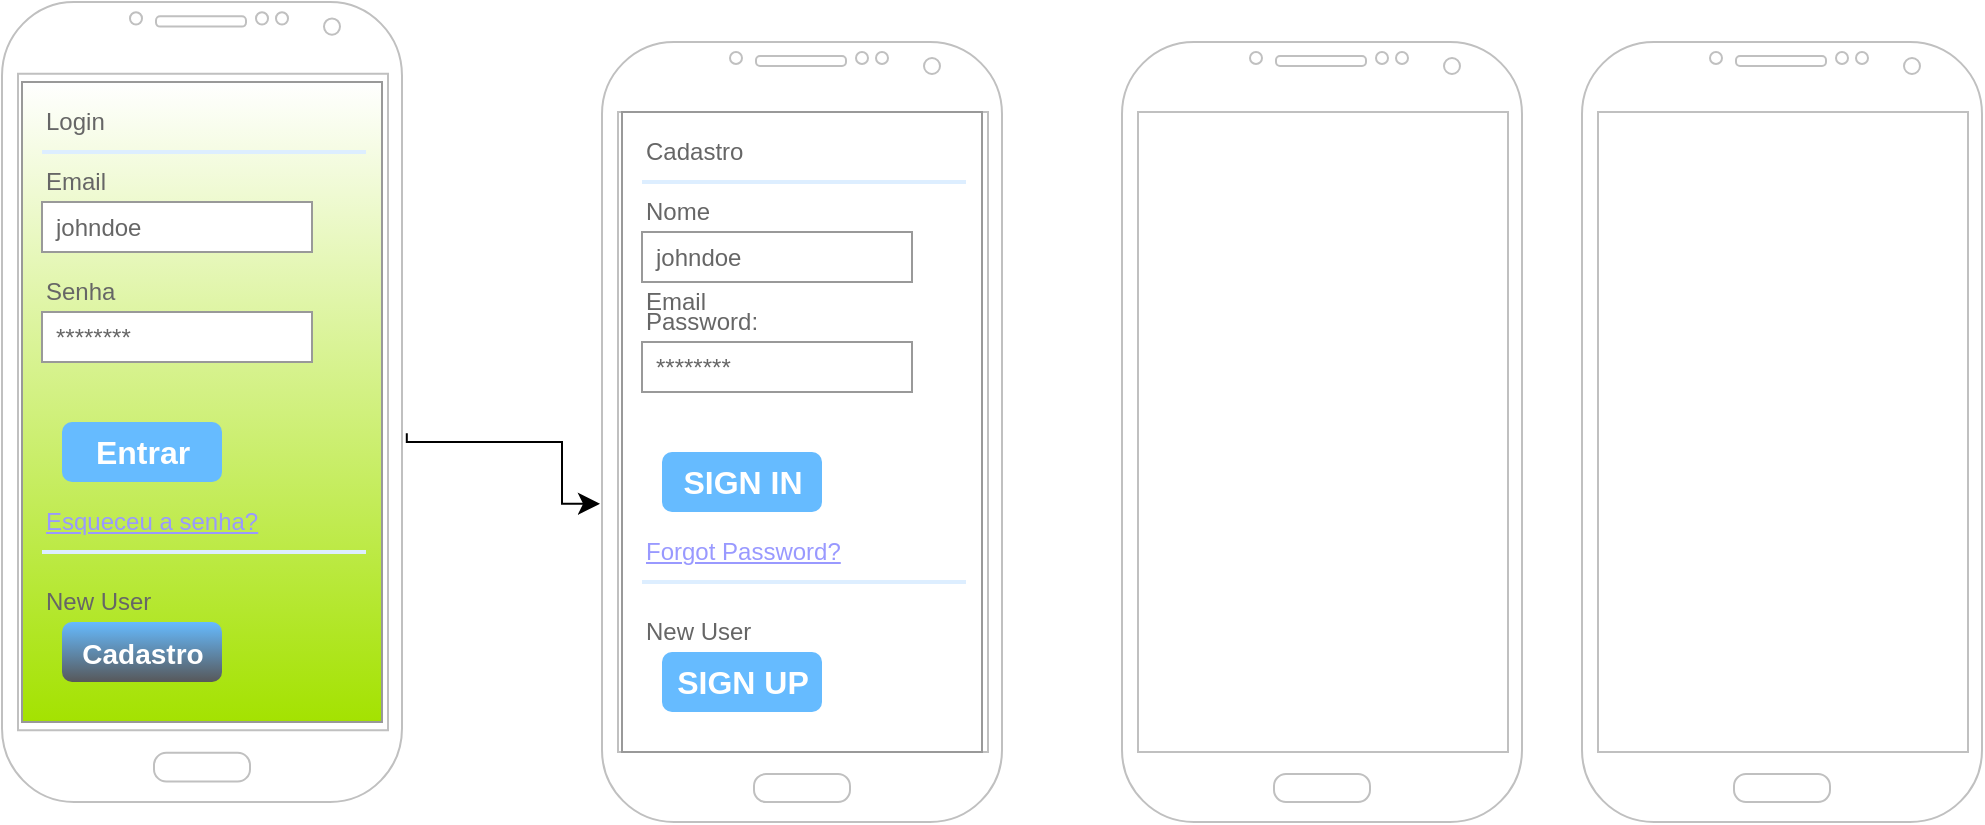 <mxfile version="22.0.8" type="github">
  <diagram name="Page-1" id="m7MwxCSqvZ7dHv7TJQ93">
    <mxGraphModel dx="1783" dy="1690" grid="1" gridSize="10" guides="1" tooltips="1" connect="1" arrows="1" fold="1" page="1" pageScale="1" pageWidth="827" pageHeight="1169" math="0" shadow="0">
      <root>
        <mxCell id="0" />
        <mxCell id="1" parent="0" />
        <mxCell id="74x4yeRU4BjxGWpXoHVY-1" value="" style="verticalLabelPosition=bottom;verticalAlign=top;html=1;shadow=0;dashed=0;strokeWidth=1;shape=mxgraph.android.phone2;strokeColor=#c0c0c0;" vertex="1" parent="1">
          <mxGeometry x="-20" y="10" width="200" height="390" as="geometry" />
        </mxCell>
        <mxCell id="74x4yeRU4BjxGWpXoHVY-2" value="" style="verticalLabelPosition=bottom;verticalAlign=top;html=1;shadow=0;dashed=0;strokeWidth=1;shape=mxgraph.android.phone2;strokeColor=#c0c0c0;" vertex="1" parent="1">
          <mxGeometry x="470" y="10" width="200" height="390" as="geometry" />
        </mxCell>
        <mxCell id="74x4yeRU4BjxGWpXoHVY-3" value="" style="verticalLabelPosition=bottom;verticalAlign=top;html=1;shadow=0;dashed=0;strokeWidth=1;shape=mxgraph.android.phone2;strokeColor=#c0c0c0;" vertex="1" parent="1">
          <mxGeometry x="240" y="10" width="200" height="390" as="geometry" />
        </mxCell>
        <mxCell id="74x4yeRU4BjxGWpXoHVY-4" value="" style="verticalLabelPosition=bottom;verticalAlign=top;html=1;shadow=0;dashed=0;strokeWidth=1;shape=mxgraph.android.phone2;strokeColor=#c0c0c0;" vertex="1" parent="1">
          <mxGeometry x="-320" y="-10" width="200" height="400" as="geometry" />
        </mxCell>
        <mxCell id="74x4yeRU4BjxGWpXoHVY-6" value="" style="edgeStyle=segmentEdgeStyle;endArrow=classic;html=1;curved=0;rounded=0;endSize=8;startSize=8;sourcePerimeterSpacing=0;targetPerimeterSpacing=0;exitX=1.012;exitY=0.539;exitDx=0;exitDy=0;exitPerimeter=0;entryX=-0.005;entryY=0.592;entryDx=0;entryDy=0;entryPerimeter=0;" edge="1" parent="1" source="74x4yeRU4BjxGWpXoHVY-4" target="74x4yeRU4BjxGWpXoHVY-1">
          <mxGeometry width="100" relative="1" as="geometry">
            <mxPoint x="-40" y="200" as="sourcePoint" />
            <mxPoint x="10" y="240" as="targetPoint" />
            <Array as="points">
              <mxPoint x="-40" y="210" />
              <mxPoint x="-40" y="241" />
            </Array>
          </mxGeometry>
        </mxCell>
        <mxCell id="74x4yeRU4BjxGWpXoHVY-7" value="" style="strokeWidth=1;shadow=0;dashed=0;align=center;html=1;shape=mxgraph.mockup.forms.rrect;rSize=0;strokeColor=#999999;fillColor=#ffffff;gradientColor=#a4e201;" vertex="1" parent="1">
          <mxGeometry x="-310" y="30" width="180" height="320" as="geometry" />
        </mxCell>
        <mxCell id="74x4yeRU4BjxGWpXoHVY-8" value="Login" style="strokeWidth=1;shadow=0;dashed=0;align=center;html=1;shape=mxgraph.mockup.forms.anchor;fontSize=12;fontColor=#666666;align=left;resizeWidth=1;spacingLeft=0;" vertex="1" parent="74x4yeRU4BjxGWpXoHVY-7">
          <mxGeometry width="90" height="20" relative="1" as="geometry">
            <mxPoint x="10" y="10" as="offset" />
          </mxGeometry>
        </mxCell>
        <mxCell id="74x4yeRU4BjxGWpXoHVY-9" value="" style="shape=line;strokeColor=#ddeeff;strokeWidth=2;html=1;resizeWidth=1;" vertex="1" parent="74x4yeRU4BjxGWpXoHVY-7">
          <mxGeometry width="162" height="10" relative="1" as="geometry">
            <mxPoint x="10" y="30" as="offset" />
          </mxGeometry>
        </mxCell>
        <mxCell id="74x4yeRU4BjxGWpXoHVY-10" value="Email" style="strokeWidth=1;shadow=0;dashed=0;align=center;html=1;shape=mxgraph.mockup.forms.anchor;fontSize=12;fontColor=#666666;align=left;resizeWidth=1;spacingLeft=0;" vertex="1" parent="74x4yeRU4BjxGWpXoHVY-7">
          <mxGeometry width="90" height="20" relative="1" as="geometry">
            <mxPoint x="10" y="40" as="offset" />
          </mxGeometry>
        </mxCell>
        <mxCell id="74x4yeRU4BjxGWpXoHVY-11" value="johndoe" style="strokeWidth=1;shadow=0;dashed=0;align=center;html=1;shape=mxgraph.mockup.forms.rrect;rSize=0;strokeColor=#999999;fontColor=#666666;align=left;spacingLeft=5;resizeWidth=1;" vertex="1" parent="74x4yeRU4BjxGWpXoHVY-7">
          <mxGeometry width="135" height="25" relative="1" as="geometry">
            <mxPoint x="10" y="60" as="offset" />
          </mxGeometry>
        </mxCell>
        <mxCell id="74x4yeRU4BjxGWpXoHVY-12" value="Senha" style="strokeWidth=1;shadow=0;dashed=0;align=center;html=1;shape=mxgraph.mockup.forms.anchor;fontSize=12;fontColor=#666666;align=left;resizeWidth=1;spacingLeft=0;" vertex="1" parent="74x4yeRU4BjxGWpXoHVY-7">
          <mxGeometry width="90" height="20" relative="1" as="geometry">
            <mxPoint x="10" y="95" as="offset" />
          </mxGeometry>
        </mxCell>
        <mxCell id="74x4yeRU4BjxGWpXoHVY-13" value="********" style="strokeWidth=1;shadow=0;dashed=0;align=center;html=1;shape=mxgraph.mockup.forms.rrect;rSize=0;strokeColor=#999999;fontColor=#666666;align=left;spacingLeft=5;resizeWidth=1;" vertex="1" parent="74x4yeRU4BjxGWpXoHVY-7">
          <mxGeometry width="135" height="25" relative="1" as="geometry">
            <mxPoint x="10" y="115" as="offset" />
          </mxGeometry>
        </mxCell>
        <mxCell id="74x4yeRU4BjxGWpXoHVY-14" value="Entrar" style="strokeWidth=1;shadow=0;dashed=0;align=center;html=1;shape=mxgraph.mockup.forms.rrect;rSize=5;strokeColor=none;fontColor=#ffffff;fillColor=#66bbff;fontSize=16;fontStyle=1;" vertex="1" parent="74x4yeRU4BjxGWpXoHVY-7">
          <mxGeometry y="1" width="80" height="30" relative="1" as="geometry">
            <mxPoint x="20" y="-150" as="offset" />
          </mxGeometry>
        </mxCell>
        <mxCell id="74x4yeRU4BjxGWpXoHVY-15" value="Esqueceu a senha?" style="strokeWidth=1;shadow=0;dashed=0;align=center;html=1;shape=mxgraph.mockup.forms.anchor;fontSize=12;fontColor=#9999ff;align=left;spacingLeft=0;fontStyle=4;resizeWidth=1;" vertex="1" parent="74x4yeRU4BjxGWpXoHVY-7">
          <mxGeometry y="1" width="135" height="20" relative="1" as="geometry">
            <mxPoint x="10" y="-110" as="offset" />
          </mxGeometry>
        </mxCell>
        <mxCell id="74x4yeRU4BjxGWpXoHVY-16" value="" style="shape=line;strokeColor=#ddeeff;strokeWidth=2;html=1;resizeWidth=1;" vertex="1" parent="74x4yeRU4BjxGWpXoHVY-7">
          <mxGeometry y="1" width="162" height="10" relative="1" as="geometry">
            <mxPoint x="10" y="-90" as="offset" />
          </mxGeometry>
        </mxCell>
        <mxCell id="74x4yeRU4BjxGWpXoHVY-17" value="New User" style="strokeWidth=1;shadow=0;dashed=0;align=center;html=1;shape=mxgraph.mockup.forms.anchor;fontSize=12;fontColor=#666666;align=left;spacingLeft=0;resizeWidth=1;" vertex="1" parent="74x4yeRU4BjxGWpXoHVY-7">
          <mxGeometry y="1" width="135" height="20" relative="1" as="geometry">
            <mxPoint x="10" y="-70" as="offset" />
          </mxGeometry>
        </mxCell>
        <mxCell id="74x4yeRU4BjxGWpXoHVY-18" value="&lt;font style=&quot;font-size: 14px;&quot;&gt;Cadastro&lt;/font&gt;" style="strokeWidth=1;shadow=0;dashed=0;align=center;html=1;shape=mxgraph.mockup.forms.rrect;rSize=5;strokeColor=none;fontColor=#ffffff;fillColor=#66bbff;fontSize=16;fontStyle=1;gradientColor=#57585a;" vertex="1" parent="74x4yeRU4BjxGWpXoHVY-7">
          <mxGeometry y="1" width="80" height="30" relative="1" as="geometry">
            <mxPoint x="20" y="-50" as="offset" />
          </mxGeometry>
        </mxCell>
        <mxCell id="74x4yeRU4BjxGWpXoHVY-19" value="" style="strokeWidth=1;shadow=0;dashed=0;align=center;html=1;shape=mxgraph.mockup.forms.rrect;rSize=0;strokeColor=#999999;fillColor=#ffffff;" vertex="1" parent="1">
          <mxGeometry x="-10" y="45" width="180" height="320" as="geometry" />
        </mxCell>
        <mxCell id="74x4yeRU4BjxGWpXoHVY-20" value="Cadastro" style="strokeWidth=1;shadow=0;dashed=0;align=center;html=1;shape=mxgraph.mockup.forms.anchor;fontSize=12;fontColor=#666666;align=left;resizeWidth=1;spacingLeft=0;" vertex="1" parent="74x4yeRU4BjxGWpXoHVY-19">
          <mxGeometry width="90" height="20" relative="1" as="geometry">
            <mxPoint x="10" y="10" as="offset" />
          </mxGeometry>
        </mxCell>
        <mxCell id="74x4yeRU4BjxGWpXoHVY-21" value="" style="shape=line;strokeColor=#ddeeff;strokeWidth=2;html=1;resizeWidth=1;" vertex="1" parent="74x4yeRU4BjxGWpXoHVY-19">
          <mxGeometry width="162" height="10" relative="1" as="geometry">
            <mxPoint x="10" y="30" as="offset" />
          </mxGeometry>
        </mxCell>
        <mxCell id="74x4yeRU4BjxGWpXoHVY-22" value="Nome" style="strokeWidth=1;shadow=0;dashed=0;align=center;html=1;shape=mxgraph.mockup.forms.anchor;fontSize=12;fontColor=#666666;align=left;resizeWidth=1;spacingLeft=0;" vertex="1" parent="74x4yeRU4BjxGWpXoHVY-19">
          <mxGeometry width="90" height="20" relative="1" as="geometry">
            <mxPoint x="10" y="40" as="offset" />
          </mxGeometry>
        </mxCell>
        <mxCell id="74x4yeRU4BjxGWpXoHVY-23" value="johndoe" style="strokeWidth=1;shadow=0;dashed=0;align=center;html=1;shape=mxgraph.mockup.forms.rrect;rSize=0;strokeColor=#999999;fontColor=#666666;align=left;spacingLeft=5;resizeWidth=1;" vertex="1" parent="74x4yeRU4BjxGWpXoHVY-19">
          <mxGeometry width="135" height="25" relative="1" as="geometry">
            <mxPoint x="10" y="60" as="offset" />
          </mxGeometry>
        </mxCell>
        <mxCell id="74x4yeRU4BjxGWpXoHVY-24" value="Password:" style="strokeWidth=1;shadow=0;dashed=0;align=center;html=1;shape=mxgraph.mockup.forms.anchor;fontSize=12;fontColor=#666666;align=left;resizeWidth=1;spacingLeft=0;" vertex="1" parent="74x4yeRU4BjxGWpXoHVY-19">
          <mxGeometry width="90" height="20" relative="1" as="geometry">
            <mxPoint x="10" y="95" as="offset" />
          </mxGeometry>
        </mxCell>
        <mxCell id="74x4yeRU4BjxGWpXoHVY-25" value="********" style="strokeWidth=1;shadow=0;dashed=0;align=center;html=1;shape=mxgraph.mockup.forms.rrect;rSize=0;strokeColor=#999999;fontColor=#666666;align=left;spacingLeft=5;resizeWidth=1;" vertex="1" parent="74x4yeRU4BjxGWpXoHVY-19">
          <mxGeometry width="135" height="25" relative="1" as="geometry">
            <mxPoint x="10" y="115" as="offset" />
          </mxGeometry>
        </mxCell>
        <mxCell id="74x4yeRU4BjxGWpXoHVY-26" value="SIGN IN" style="strokeWidth=1;shadow=0;dashed=0;align=center;html=1;shape=mxgraph.mockup.forms.rrect;rSize=5;strokeColor=none;fontColor=#ffffff;fillColor=#66bbff;fontSize=16;fontStyle=1;" vertex="1" parent="74x4yeRU4BjxGWpXoHVY-19">
          <mxGeometry y="1" width="80" height="30" relative="1" as="geometry">
            <mxPoint x="20" y="-150" as="offset" />
          </mxGeometry>
        </mxCell>
        <mxCell id="74x4yeRU4BjxGWpXoHVY-27" value="Forgot Password?" style="strokeWidth=1;shadow=0;dashed=0;align=center;html=1;shape=mxgraph.mockup.forms.anchor;fontSize=12;fontColor=#9999ff;align=left;spacingLeft=0;fontStyle=4;resizeWidth=1;" vertex="1" parent="74x4yeRU4BjxGWpXoHVY-19">
          <mxGeometry y="1" width="135" height="20" relative="1" as="geometry">
            <mxPoint x="10" y="-110" as="offset" />
          </mxGeometry>
        </mxCell>
        <mxCell id="74x4yeRU4BjxGWpXoHVY-28" value="" style="shape=line;strokeColor=#ddeeff;strokeWidth=2;html=1;resizeWidth=1;" vertex="1" parent="74x4yeRU4BjxGWpXoHVY-19">
          <mxGeometry y="1" width="162" height="10" relative="1" as="geometry">
            <mxPoint x="10" y="-90" as="offset" />
          </mxGeometry>
        </mxCell>
        <mxCell id="74x4yeRU4BjxGWpXoHVY-29" value="New User" style="strokeWidth=1;shadow=0;dashed=0;align=center;html=1;shape=mxgraph.mockup.forms.anchor;fontSize=12;fontColor=#666666;align=left;spacingLeft=0;resizeWidth=1;" vertex="1" parent="74x4yeRU4BjxGWpXoHVY-19">
          <mxGeometry y="1" width="135" height="20" relative="1" as="geometry">
            <mxPoint x="10" y="-70" as="offset" />
          </mxGeometry>
        </mxCell>
        <mxCell id="74x4yeRU4BjxGWpXoHVY-30" value="SIGN UP" style="strokeWidth=1;shadow=0;dashed=0;align=center;html=1;shape=mxgraph.mockup.forms.rrect;rSize=5;strokeColor=none;fontColor=#ffffff;fillColor=#66bbff;fontSize=16;fontStyle=1;" vertex="1" parent="74x4yeRU4BjxGWpXoHVY-19">
          <mxGeometry y="1" width="80" height="30" relative="1" as="geometry">
            <mxPoint x="20" y="-50" as="offset" />
          </mxGeometry>
        </mxCell>
        <mxCell id="74x4yeRU4BjxGWpXoHVY-31" value="Email" style="strokeWidth=1;shadow=0;dashed=0;align=center;html=1;shape=mxgraph.mockup.forms.anchor;fontSize=12;fontColor=#666666;align=left;resizeWidth=1;spacingLeft=0;" vertex="1" parent="74x4yeRU4BjxGWpXoHVY-19">
          <mxGeometry width="90" height="20" relative="1" as="geometry">
            <mxPoint x="10" y="85" as="offset" />
          </mxGeometry>
        </mxCell>
      </root>
    </mxGraphModel>
  </diagram>
</mxfile>

